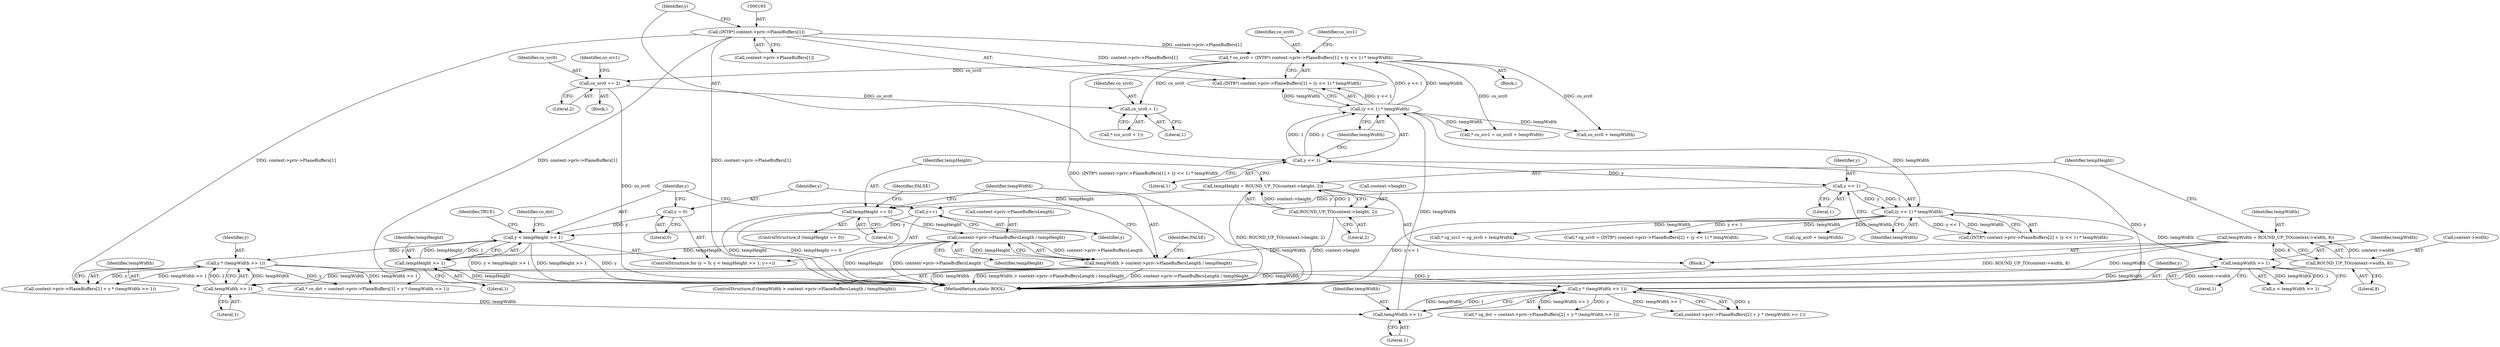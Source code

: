 digraph "0_FreeRDP_d1112c279bd1a327e8e4d0b5f371458bf2579659_6@pointer" {
"1000264" [label="(Call,co_src0 + 1)"];
"1000310" [label="(Call,co_src0 += 2)"];
"1000189" [label="(Call,* co_src0 = (INT8*) context->priv->PlaneBuffers[1] + (y << 1) * tempWidth)"];
"1000192" [label="(Call,(INT8*) context->priv->PlaneBuffers[1])"];
"1000201" [label="(Call,(y << 1) * tempWidth)"];
"1000202" [label="(Call,y << 1)"];
"1000183" [label="(Call,y * (tempWidth >> 1))"];
"1000167" [label="(Call,y * (tempWidth >> 1))"];
"1000148" [label="(Call,y < tempHeight >> 1)"];
"1000153" [label="(Call,y++)"];
"1000226" [label="(Call,y << 1)"];
"1000145" [label="(Call,y = 0)"];
"1000150" [label="(Call,tempHeight >> 1)"];
"1000135" [label="(Call,context->priv->PlaneBuffersLength / tempHeight)"];
"1000127" [label="(Call,tempHeight == 0)"];
"1000119" [label="(Call,tempHeight = ROUND_UP_TO(context->height, 2))"];
"1000121" [label="(Call,ROUND_UP_TO(context->height, 2))"];
"1000169" [label="(Call,tempWidth >> 1)"];
"1000133" [label="(Call,tempWidth > context->priv->PlaneBuffersLength / tempHeight)"];
"1000112" [label="(Call,tempWidth = ROUND_UP_TO(context->width, 8))"];
"1000114" [label="(Call,ROUND_UP_TO(context->width, 8))"];
"1000242" [label="(Call,tempWidth >> 1)"];
"1000225" [label="(Call,(y << 1) * tempWidth)"];
"1000185" [label="(Call,tempWidth >> 1)"];
"1000147" [label="(Literal,0)"];
"1000312" [label="(Literal,2)"];
"1000203" [label="(Identifier,y)"];
"1000127" [label="(Call,tempHeight == 0)"];
"1000145" [label="(Call,y = 0)"];
"1000157" [label="(Call,* co_dst = context->priv->PlaneBuffers[1] + y * (tempWidth >> 1))"];
"1000126" [label="(ControlStructure,if (tempHeight == 0))"];
"1000192" [label="(Call,(INT8*) context->priv->PlaneBuffers[1])"];
"1000204" [label="(Literal,1)"];
"1000213" [label="(Call,* cg_src0 = (INT8*) context->priv->PlaneBuffers[2] + (y << 1) * tempWidth)"];
"1000194" [label="(Call,context->priv->PlaneBuffers[1])"];
"1000131" [label="(Identifier,FALSE)"];
"1000243" [label="(Identifier,tempWidth)"];
"1000215" [label="(Call,(INT8*) context->priv->PlaneBuffers[2] + (y << 1) * tempWidth)"];
"1000129" [label="(Literal,0)"];
"1000263" [label="(Call,* (co_src0 + 1))"];
"1000170" [label="(Identifier,tempWidth)"];
"1000122" [label="(Call,context->height)"];
"1000141" [label="(Identifier,tempHeight)"];
"1000114" [label="(Call,ROUND_UP_TO(context->width, 8))"];
"1000136" [label="(Call,context->priv->PlaneBuffersLength)"];
"1000183" [label="(Call,y * (tempWidth >> 1))"];
"1000155" [label="(Block,)"];
"1000167" [label="(Call,y * (tempWidth >> 1))"];
"1000207" [label="(Call,* co_src1 = co_src0 + tempWidth)"];
"1000149" [label="(Identifier,y)"];
"1000225" [label="(Call,(y << 1) * tempWidth)"];
"1000244" [label="(Literal,1)"];
"1000125" [label="(Literal,2)"];
"1000102" [label="(Block,)"];
"1000153" [label="(Call,y++)"];
"1000144" [label="(ControlStructure,for (y = 0; y < tempHeight >> 1; y++))"];
"1000150" [label="(Call,tempHeight >> 1)"];
"1000135" [label="(Call,context->priv->PlaneBuffersLength / tempHeight)"];
"1000119" [label="(Call,tempHeight = ROUND_UP_TO(context->height, 2))"];
"1000310" [label="(Call,co_src0 += 2)"];
"1000113" [label="(Identifier,tempWidth)"];
"1000115" [label="(Call,context->width)"];
"1000154" [label="(Identifier,y)"];
"1000226" [label="(Call,y << 1)"];
"1000173" [label="(Call,* cg_dst = context->priv->PlaneBuffers[2] + y * (tempWidth >> 1))"];
"1000191" [label="(Call,(INT8*) context->priv->PlaneBuffers[1] + (y << 1) * tempWidth)"];
"1000134" [label="(Identifier,tempWidth)"];
"1000202" [label="(Call,y << 1)"];
"1000151" [label="(Identifier,tempHeight)"];
"1000175" [label="(Call,context->priv->PlaneBuffers[2] + y * (tempWidth >> 1))"];
"1000148" [label="(Call,y < tempHeight >> 1)"];
"1000229" [label="(Identifier,tempWidth)"];
"1000184" [label="(Identifier,y)"];
"1000231" [label="(Call,* cg_src1 = cg_src0 + tempWidth)"];
"1000146" [label="(Identifier,y)"];
"1000208" [label="(Identifier,co_src1)"];
"1000209" [label="(Call,co_src0 + tempWidth)"];
"1000121" [label="(Call,ROUND_UP_TO(context->height, 2))"];
"1000152" [label="(Literal,1)"];
"1000118" [label="(Literal,8)"];
"1000169" [label="(Call,tempWidth >> 1)"];
"1000186" [label="(Identifier,tempWidth)"];
"1000120" [label="(Identifier,tempHeight)"];
"1000264" [label="(Call,co_src0 + 1)"];
"1000205" [label="(Identifier,tempWidth)"];
"1000190" [label="(Identifier,co_src0)"];
"1000233" [label="(Call,cg_src0 + tempWidth)"];
"1000158" [label="(Identifier,co_dst)"];
"1000314" [label="(Identifier,co_src1)"];
"1000240" [label="(Call,x < tempWidth >> 1)"];
"1000324" [label="(MethodReturn,static BOOL)"];
"1000159" [label="(Call,context->priv->PlaneBuffers[1] + y * (tempWidth >> 1))"];
"1000133" [label="(Call,tempWidth > context->priv->PlaneBuffersLength / tempHeight)"];
"1000323" [label="(Identifier,TRUE)"];
"1000143" [label="(Identifier,FALSE)"];
"1000185" [label="(Call,tempWidth >> 1)"];
"1000132" [label="(ControlStructure,if (tempWidth > context->priv->PlaneBuffersLength / tempHeight))"];
"1000189" [label="(Call,* co_src0 = (INT8*) context->priv->PlaneBuffers[1] + (y << 1) * tempWidth)"];
"1000242" [label="(Call,tempWidth >> 1)"];
"1000201" [label="(Call,(y << 1) * tempWidth)"];
"1000265" [label="(Identifier,co_src0)"];
"1000227" [label="(Identifier,y)"];
"1000112" [label="(Call,tempWidth = ROUND_UP_TO(context->width, 8))"];
"1000228" [label="(Literal,1)"];
"1000128" [label="(Identifier,tempHeight)"];
"1000311" [label="(Identifier,co_src0)"];
"1000168" [label="(Identifier,y)"];
"1000266" [label="(Literal,1)"];
"1000247" [label="(Block,)"];
"1000187" [label="(Literal,1)"];
"1000171" [label="(Literal,1)"];
"1000264" -> "1000263"  [label="AST: "];
"1000264" -> "1000266"  [label="CFG: "];
"1000265" -> "1000264"  [label="AST: "];
"1000266" -> "1000264"  [label="AST: "];
"1000263" -> "1000264"  [label="CFG: "];
"1000310" -> "1000264"  [label="DDG: co_src0"];
"1000189" -> "1000264"  [label="DDG: co_src0"];
"1000310" -> "1000247"  [label="AST: "];
"1000310" -> "1000312"  [label="CFG: "];
"1000311" -> "1000310"  [label="AST: "];
"1000312" -> "1000310"  [label="AST: "];
"1000314" -> "1000310"  [label="CFG: "];
"1000310" -> "1000324"  [label="DDG: co_src0"];
"1000189" -> "1000310"  [label="DDG: co_src0"];
"1000189" -> "1000155"  [label="AST: "];
"1000189" -> "1000191"  [label="CFG: "];
"1000190" -> "1000189"  [label="AST: "];
"1000191" -> "1000189"  [label="AST: "];
"1000208" -> "1000189"  [label="CFG: "];
"1000189" -> "1000324"  [label="DDG: (INT8*) context->priv->PlaneBuffers[1] + (y << 1) * tempWidth"];
"1000192" -> "1000189"  [label="DDG: context->priv->PlaneBuffers[1]"];
"1000201" -> "1000189"  [label="DDG: y << 1"];
"1000201" -> "1000189"  [label="DDG: tempWidth"];
"1000189" -> "1000207"  [label="DDG: co_src0"];
"1000189" -> "1000209"  [label="DDG: co_src0"];
"1000192" -> "1000191"  [label="AST: "];
"1000192" -> "1000194"  [label="CFG: "];
"1000193" -> "1000192"  [label="AST: "];
"1000194" -> "1000192"  [label="AST: "];
"1000203" -> "1000192"  [label="CFG: "];
"1000192" -> "1000324"  [label="DDG: context->priv->PlaneBuffers[1]"];
"1000192" -> "1000157"  [label="DDG: context->priv->PlaneBuffers[1]"];
"1000192" -> "1000159"  [label="DDG: context->priv->PlaneBuffers[1]"];
"1000192" -> "1000191"  [label="DDG: context->priv->PlaneBuffers[1]"];
"1000201" -> "1000191"  [label="AST: "];
"1000201" -> "1000205"  [label="CFG: "];
"1000202" -> "1000201"  [label="AST: "];
"1000205" -> "1000201"  [label="AST: "];
"1000191" -> "1000201"  [label="CFG: "];
"1000201" -> "1000191"  [label="DDG: y << 1"];
"1000201" -> "1000191"  [label="DDG: tempWidth"];
"1000202" -> "1000201"  [label="DDG: y"];
"1000202" -> "1000201"  [label="DDG: 1"];
"1000185" -> "1000201"  [label="DDG: tempWidth"];
"1000201" -> "1000207"  [label="DDG: tempWidth"];
"1000201" -> "1000209"  [label="DDG: tempWidth"];
"1000201" -> "1000225"  [label="DDG: tempWidth"];
"1000202" -> "1000204"  [label="CFG: "];
"1000203" -> "1000202"  [label="AST: "];
"1000204" -> "1000202"  [label="AST: "];
"1000205" -> "1000202"  [label="CFG: "];
"1000183" -> "1000202"  [label="DDG: y"];
"1000202" -> "1000226"  [label="DDG: y"];
"1000183" -> "1000175"  [label="AST: "];
"1000183" -> "1000185"  [label="CFG: "];
"1000184" -> "1000183"  [label="AST: "];
"1000185" -> "1000183"  [label="AST: "];
"1000175" -> "1000183"  [label="CFG: "];
"1000183" -> "1000173"  [label="DDG: y"];
"1000183" -> "1000173"  [label="DDG: tempWidth >> 1"];
"1000183" -> "1000175"  [label="DDG: y"];
"1000183" -> "1000175"  [label="DDG: tempWidth >> 1"];
"1000167" -> "1000183"  [label="DDG: y"];
"1000185" -> "1000183"  [label="DDG: tempWidth"];
"1000185" -> "1000183"  [label="DDG: 1"];
"1000167" -> "1000159"  [label="AST: "];
"1000167" -> "1000169"  [label="CFG: "];
"1000168" -> "1000167"  [label="AST: "];
"1000169" -> "1000167"  [label="AST: "];
"1000159" -> "1000167"  [label="CFG: "];
"1000167" -> "1000157"  [label="DDG: y"];
"1000167" -> "1000157"  [label="DDG: tempWidth >> 1"];
"1000167" -> "1000159"  [label="DDG: y"];
"1000167" -> "1000159"  [label="DDG: tempWidth >> 1"];
"1000148" -> "1000167"  [label="DDG: y"];
"1000169" -> "1000167"  [label="DDG: tempWidth"];
"1000169" -> "1000167"  [label="DDG: 1"];
"1000148" -> "1000144"  [label="AST: "];
"1000148" -> "1000150"  [label="CFG: "];
"1000149" -> "1000148"  [label="AST: "];
"1000150" -> "1000148"  [label="AST: "];
"1000158" -> "1000148"  [label="CFG: "];
"1000323" -> "1000148"  [label="CFG: "];
"1000148" -> "1000324"  [label="DDG: y"];
"1000148" -> "1000324"  [label="DDG: y < tempHeight >> 1"];
"1000148" -> "1000324"  [label="DDG: tempHeight >> 1"];
"1000153" -> "1000148"  [label="DDG: y"];
"1000145" -> "1000148"  [label="DDG: y"];
"1000150" -> "1000148"  [label="DDG: tempHeight"];
"1000150" -> "1000148"  [label="DDG: 1"];
"1000153" -> "1000144"  [label="AST: "];
"1000153" -> "1000154"  [label="CFG: "];
"1000154" -> "1000153"  [label="AST: "];
"1000149" -> "1000153"  [label="CFG: "];
"1000226" -> "1000153"  [label="DDG: y"];
"1000226" -> "1000225"  [label="AST: "];
"1000226" -> "1000228"  [label="CFG: "];
"1000227" -> "1000226"  [label="AST: "];
"1000228" -> "1000226"  [label="AST: "];
"1000229" -> "1000226"  [label="CFG: "];
"1000226" -> "1000225"  [label="DDG: y"];
"1000226" -> "1000225"  [label="DDG: 1"];
"1000145" -> "1000144"  [label="AST: "];
"1000145" -> "1000147"  [label="CFG: "];
"1000146" -> "1000145"  [label="AST: "];
"1000147" -> "1000145"  [label="AST: "];
"1000149" -> "1000145"  [label="CFG: "];
"1000150" -> "1000152"  [label="CFG: "];
"1000151" -> "1000150"  [label="AST: "];
"1000152" -> "1000150"  [label="AST: "];
"1000150" -> "1000324"  [label="DDG: tempHeight"];
"1000135" -> "1000150"  [label="DDG: tempHeight"];
"1000135" -> "1000133"  [label="AST: "];
"1000135" -> "1000141"  [label="CFG: "];
"1000136" -> "1000135"  [label="AST: "];
"1000141" -> "1000135"  [label="AST: "];
"1000133" -> "1000135"  [label="CFG: "];
"1000135" -> "1000324"  [label="DDG: tempHeight"];
"1000135" -> "1000324"  [label="DDG: context->priv->PlaneBuffersLength"];
"1000135" -> "1000133"  [label="DDG: context->priv->PlaneBuffersLength"];
"1000135" -> "1000133"  [label="DDG: tempHeight"];
"1000127" -> "1000135"  [label="DDG: tempHeight"];
"1000127" -> "1000126"  [label="AST: "];
"1000127" -> "1000129"  [label="CFG: "];
"1000128" -> "1000127"  [label="AST: "];
"1000129" -> "1000127"  [label="AST: "];
"1000131" -> "1000127"  [label="CFG: "];
"1000134" -> "1000127"  [label="CFG: "];
"1000127" -> "1000324"  [label="DDG: tempHeight == 0"];
"1000127" -> "1000324"  [label="DDG: tempHeight"];
"1000119" -> "1000127"  [label="DDG: tempHeight"];
"1000119" -> "1000102"  [label="AST: "];
"1000119" -> "1000121"  [label="CFG: "];
"1000120" -> "1000119"  [label="AST: "];
"1000121" -> "1000119"  [label="AST: "];
"1000128" -> "1000119"  [label="CFG: "];
"1000119" -> "1000324"  [label="DDG: ROUND_UP_TO(context->height, 2)"];
"1000121" -> "1000119"  [label="DDG: context->height"];
"1000121" -> "1000119"  [label="DDG: 2"];
"1000121" -> "1000125"  [label="CFG: "];
"1000122" -> "1000121"  [label="AST: "];
"1000125" -> "1000121"  [label="AST: "];
"1000121" -> "1000324"  [label="DDG: context->height"];
"1000169" -> "1000171"  [label="CFG: "];
"1000170" -> "1000169"  [label="AST: "];
"1000171" -> "1000169"  [label="AST: "];
"1000133" -> "1000169"  [label="DDG: tempWidth"];
"1000242" -> "1000169"  [label="DDG: tempWidth"];
"1000169" -> "1000185"  [label="DDG: tempWidth"];
"1000133" -> "1000132"  [label="AST: "];
"1000134" -> "1000133"  [label="AST: "];
"1000143" -> "1000133"  [label="CFG: "];
"1000146" -> "1000133"  [label="CFG: "];
"1000133" -> "1000324"  [label="DDG: tempWidth"];
"1000133" -> "1000324"  [label="DDG: tempWidth > context->priv->PlaneBuffersLength / tempHeight"];
"1000133" -> "1000324"  [label="DDG: context->priv->PlaneBuffersLength / tempHeight"];
"1000112" -> "1000133"  [label="DDG: tempWidth"];
"1000112" -> "1000102"  [label="AST: "];
"1000112" -> "1000114"  [label="CFG: "];
"1000113" -> "1000112"  [label="AST: "];
"1000114" -> "1000112"  [label="AST: "];
"1000120" -> "1000112"  [label="CFG: "];
"1000112" -> "1000324"  [label="DDG: ROUND_UP_TO(context->width, 8)"];
"1000112" -> "1000324"  [label="DDG: tempWidth"];
"1000114" -> "1000112"  [label="DDG: context->width"];
"1000114" -> "1000112"  [label="DDG: 8"];
"1000114" -> "1000118"  [label="CFG: "];
"1000115" -> "1000114"  [label="AST: "];
"1000118" -> "1000114"  [label="AST: "];
"1000114" -> "1000324"  [label="DDG: context->width"];
"1000242" -> "1000240"  [label="AST: "];
"1000242" -> "1000244"  [label="CFG: "];
"1000243" -> "1000242"  [label="AST: "];
"1000244" -> "1000242"  [label="AST: "];
"1000240" -> "1000242"  [label="CFG: "];
"1000242" -> "1000324"  [label="DDG: tempWidth"];
"1000242" -> "1000240"  [label="DDG: tempWidth"];
"1000242" -> "1000240"  [label="DDG: 1"];
"1000225" -> "1000242"  [label="DDG: tempWidth"];
"1000225" -> "1000215"  [label="AST: "];
"1000225" -> "1000229"  [label="CFG: "];
"1000229" -> "1000225"  [label="AST: "];
"1000215" -> "1000225"  [label="CFG: "];
"1000225" -> "1000324"  [label="DDG: y << 1"];
"1000225" -> "1000213"  [label="DDG: y << 1"];
"1000225" -> "1000213"  [label="DDG: tempWidth"];
"1000225" -> "1000215"  [label="DDG: y << 1"];
"1000225" -> "1000215"  [label="DDG: tempWidth"];
"1000225" -> "1000231"  [label="DDG: tempWidth"];
"1000225" -> "1000233"  [label="DDG: tempWidth"];
"1000185" -> "1000187"  [label="CFG: "];
"1000186" -> "1000185"  [label="AST: "];
"1000187" -> "1000185"  [label="AST: "];
}
